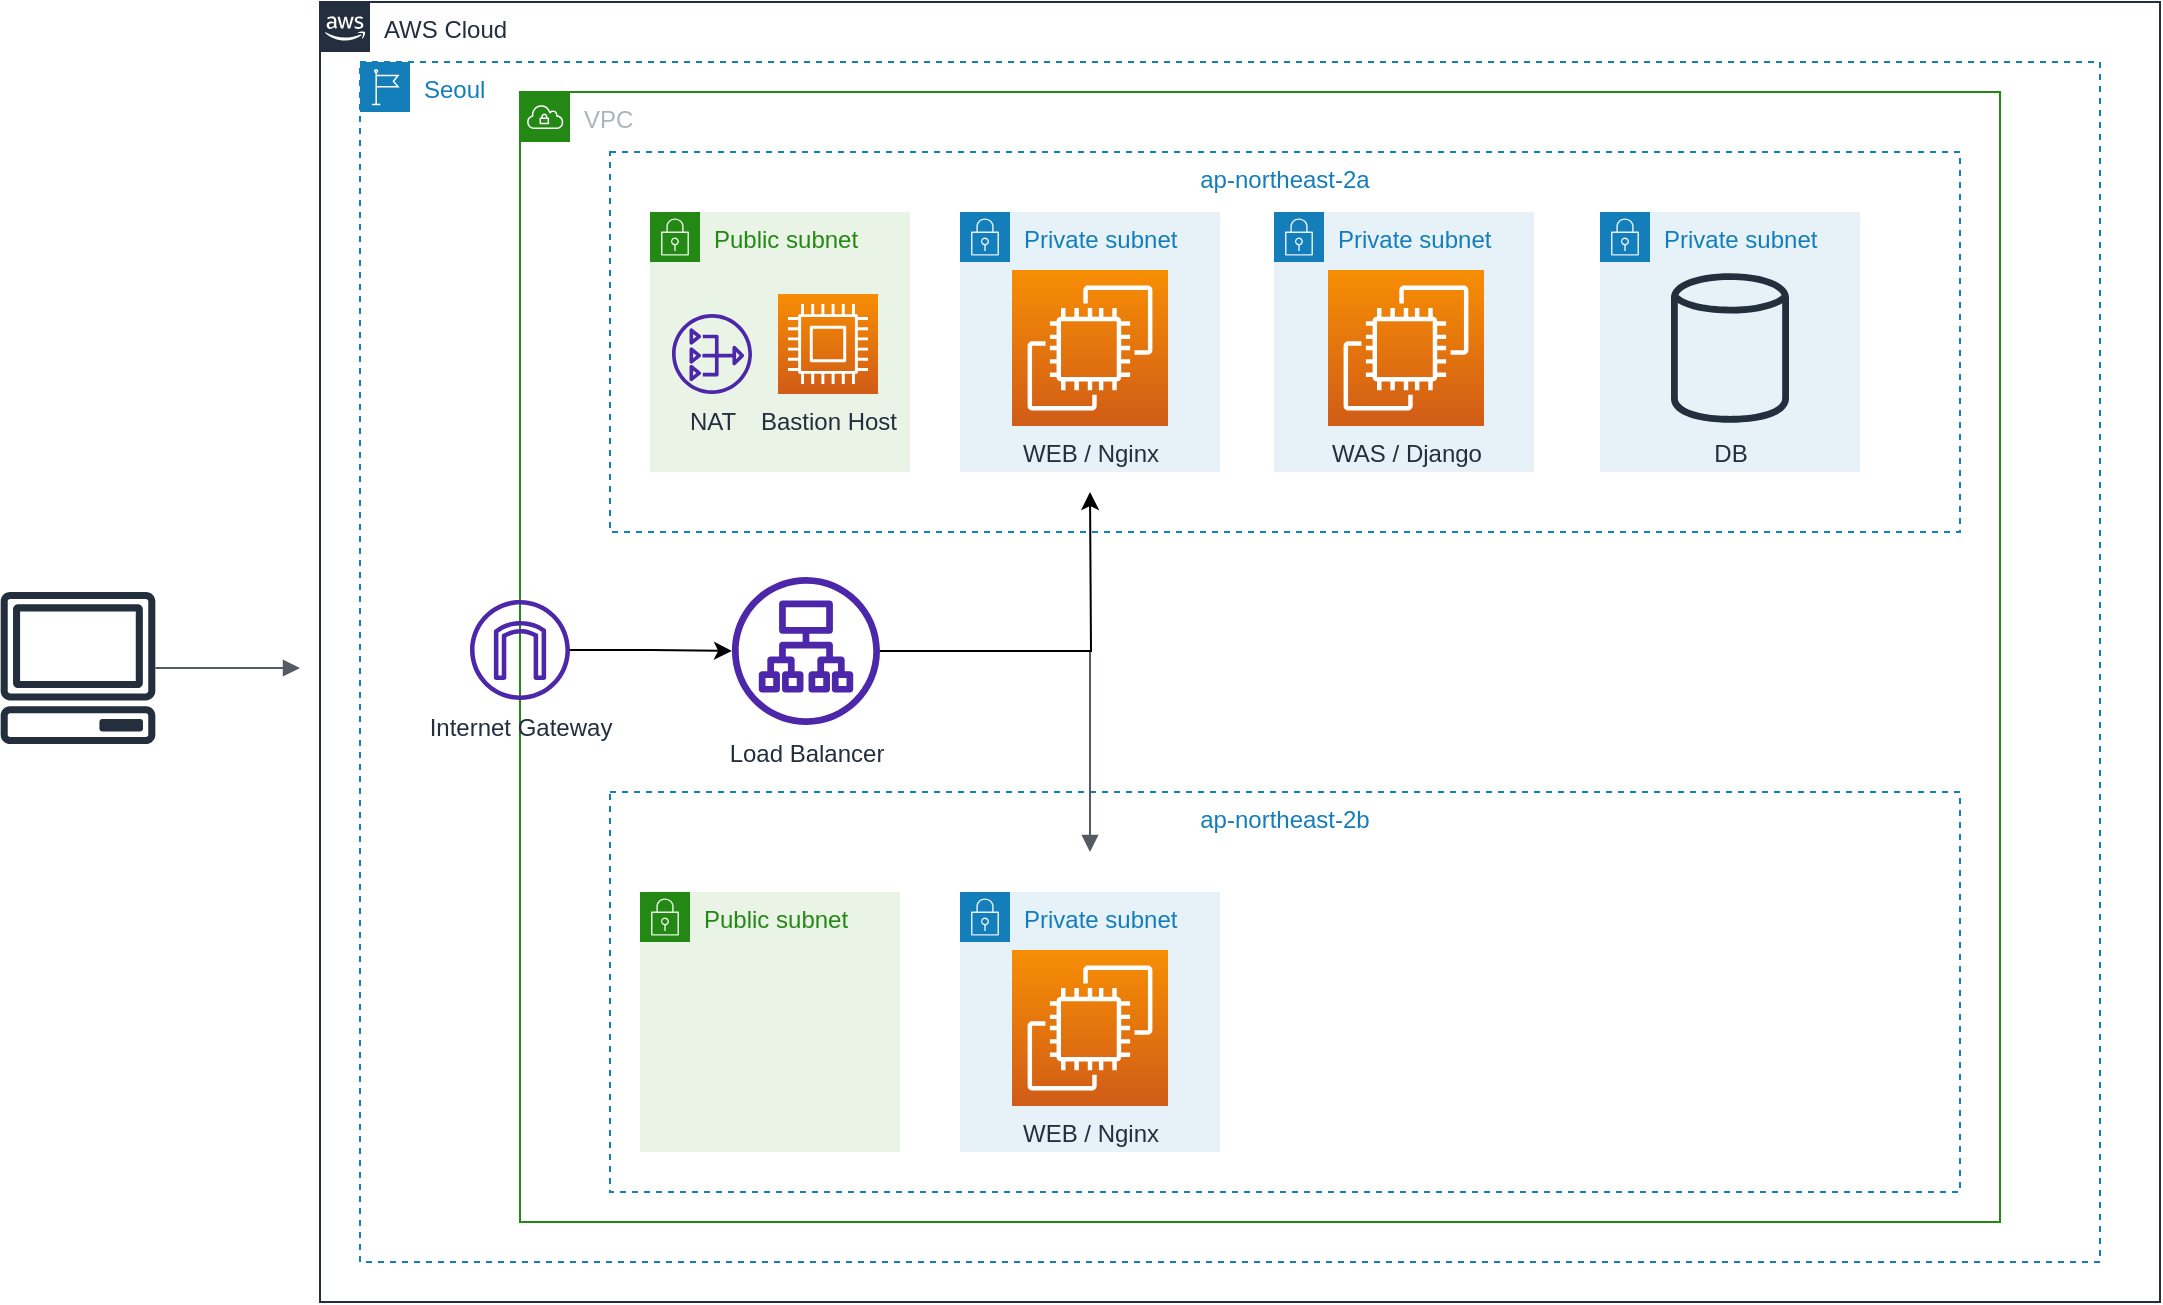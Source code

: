 <mxfile version="16.5.6" type="github">
  <diagram id="l5nZdaa5AgzSr7oDVSsd" name="Page-1">
    <mxGraphModel dx="1328" dy="1144" grid="1" gridSize="10" guides="1" tooltips="1" connect="1" arrows="1" fold="1" page="1" pageScale="1" pageWidth="827" pageHeight="1169" math="0" shadow="0">
      <root>
        <object label="" id="0">
          <mxCell />
        </object>
        <mxCell id="1" parent="0" />
        <mxCell id="HWime-jrnnRFK8odHhB2-10" value="Private subnet" style="points=[[0,0],[0.25,0],[0.5,0],[0.75,0],[1,0],[1,0.25],[1,0.5],[1,0.75],[1,1],[0.75,1],[0.5,1],[0.25,1],[0,1],[0,0.75],[0,0.5],[0,0.25]];outlineConnect=0;gradientColor=none;html=1;whiteSpace=wrap;fontSize=12;fontStyle=0;container=1;pointerEvents=0;collapsible=0;recursiveResize=0;shape=mxgraph.aws4.group;grIcon=mxgraph.aws4.group_security_group;grStroke=0;strokeColor=#147EBA;fillColor=#E6F2F8;verticalAlign=top;align=left;spacingLeft=30;fontColor=#147EBA;dashed=0;" vertex="1" parent="1">
          <mxGeometry x="637" y="180" width="130" height="130" as="geometry" />
        </mxCell>
        <mxCell id="fZUouoEyJY63900gX8IW-1" value="" style="sketch=0;outlineConnect=0;fontColor=#232F3E;gradientColor=none;fillColor=#232F3D;strokeColor=none;dashed=0;verticalLabelPosition=bottom;verticalAlign=top;align=center;html=1;fontSize=12;fontStyle=0;aspect=fixed;pointerEvents=1;shape=mxgraph.aws4.client;" parent="1" vertex="1">
          <mxGeometry y="370" width="78" height="76" as="geometry" />
        </mxCell>
        <mxCell id="fZUouoEyJY63900gX8IW-2" value="" style="edgeStyle=orthogonalEdgeStyle;html=1;endArrow=block;elbow=vertical;startArrow=none;endFill=1;strokeColor=#545B64;rounded=0;" parent="1" source="fZUouoEyJY63900gX8IW-1" edge="1">
          <mxGeometry width="100" relative="1" as="geometry">
            <mxPoint x="350" y="600" as="sourcePoint" />
            <mxPoint x="150" y="408" as="targetPoint" />
          </mxGeometry>
        </mxCell>
        <mxCell id="fZUouoEyJY63900gX8IW-5" value="AWS Cloud" style="points=[[0,0],[0.25,0],[0.5,0],[0.75,0],[1,0],[1,0.25],[1,0.5],[1,0.75],[1,1],[0.75,1],[0.5,1],[0.25,1],[0,1],[0,0.75],[0,0.5],[0,0.25]];outlineConnect=0;gradientColor=none;html=1;whiteSpace=wrap;fontSize=12;fontStyle=0;container=1;pointerEvents=0;collapsible=0;recursiveResize=0;shape=mxgraph.aws4.group;grIcon=mxgraph.aws4.group_aws_cloud_alt;strokeColor=#232F3E;fillColor=none;verticalAlign=top;align=left;spacingLeft=30;fontColor=#232F3E;dashed=0;" parent="1" vertex="1">
          <mxGeometry x="160" y="75" width="920" height="650" as="geometry" />
        </mxCell>
        <mxCell id="fZUouoEyJY63900gX8IW-6" value="Seoul" style="points=[[0,0],[0.25,0],[0.5,0],[0.75,0],[1,0],[1,0.25],[1,0.5],[1,0.75],[1,1],[0.75,1],[0.5,1],[0.25,1],[0,1],[0,0.75],[0,0.5],[0,0.25]];outlineConnect=0;gradientColor=none;html=1;whiteSpace=wrap;fontSize=12;fontStyle=0;container=1;pointerEvents=0;collapsible=0;recursiveResize=0;shape=mxgraph.aws4.group;grIcon=mxgraph.aws4.group_region;strokeColor=#147EBA;fillColor=none;verticalAlign=top;align=left;spacingLeft=30;fontColor=#147EBA;dashed=1;" parent="fZUouoEyJY63900gX8IW-5" vertex="1">
          <mxGeometry x="20" y="30" width="870" height="600" as="geometry" />
        </mxCell>
        <mxCell id="fZUouoEyJY63900gX8IW-3" value="VPC" style="points=[[0,0],[0.25,0],[0.5,0],[0.75,0],[1,0],[1,0.25],[1,0.5],[1,0.75],[1,1],[0.75,1],[0.5,1],[0.25,1],[0,1],[0,0.75],[0,0.5],[0,0.25]];outlineConnect=0;gradientColor=none;html=1;whiteSpace=wrap;fontSize=12;fontStyle=0;container=1;pointerEvents=0;collapsible=0;recursiveResize=0;shape=mxgraph.aws4.group;grIcon=mxgraph.aws4.group_vpc;strokeColor=#248814;fillColor=none;verticalAlign=top;align=left;spacingLeft=30;fontColor=#AAB7B8;dashed=0;" parent="fZUouoEyJY63900gX8IW-6" vertex="1">
          <mxGeometry x="80" y="15" width="740" height="565" as="geometry" />
        </mxCell>
        <mxCell id="fZUouoEyJY63900gX8IW-7" value="ap-northeast-2a" style="fillColor=none;strokeColor=#147EBA;dashed=1;verticalAlign=top;fontStyle=0;fontColor=#147EBA;" parent="fZUouoEyJY63900gX8IW-3" vertex="1">
          <mxGeometry x="45" y="30" width="675" height="190" as="geometry" />
        </mxCell>
        <mxCell id="fZUouoEyJY63900gX8IW-8" value="ap-northeast-2b" style="fillColor=none;strokeColor=#147EBA;dashed=1;verticalAlign=top;fontStyle=0;fontColor=#147EBA;" parent="fZUouoEyJY63900gX8IW-3" vertex="1">
          <mxGeometry x="45" y="350" width="675" height="200" as="geometry" />
        </mxCell>
        <mxCell id="UXpwohPfliHwn80MmEqd-4" value="Load Balancer" style="sketch=0;outlineConnect=0;fontColor=#232F3E;gradientColor=none;fillColor=#4D27AA;strokeColor=none;dashed=0;verticalLabelPosition=bottom;verticalAlign=top;align=center;html=1;fontSize=12;fontStyle=0;aspect=fixed;pointerEvents=1;shape=mxgraph.aws4.application_load_balancer;" parent="fZUouoEyJY63900gX8IW-3" vertex="1">
          <mxGeometry x="106" y="242.5" width="74" height="74" as="geometry" />
        </mxCell>
        <mxCell id="HWime-jrnnRFK8odHhB2-20" value="" style="edgeStyle=orthogonalEdgeStyle;rounded=0;orthogonalLoop=1;jettySize=auto;html=1;" edge="1" parent="fZUouoEyJY63900gX8IW-3" source="UXpwohPfliHwn80MmEqd-1" target="UXpwohPfliHwn80MmEqd-4">
          <mxGeometry relative="1" as="geometry" />
        </mxCell>
        <mxCell id="UXpwohPfliHwn80MmEqd-1" value="Internet Gateway" style="sketch=0;outlineConnect=0;fontColor=#232F3E;gradientColor=none;fillColor=#4D27AA;strokeColor=none;dashed=0;verticalLabelPosition=bottom;verticalAlign=top;align=center;html=1;fontSize=12;fontStyle=0;aspect=fixed;pointerEvents=1;shape=mxgraph.aws4.internet_gateway;" parent="fZUouoEyJY63900gX8IW-3" vertex="1">
          <mxGeometry x="-25" y="254" width="50" height="50" as="geometry" />
        </mxCell>
        <mxCell id="HWime-jrnnRFK8odHhB2-6" value="Public subnet" style="points=[[0,0],[0.25,0],[0.5,0],[0.75,0],[1,0],[1,0.25],[1,0.5],[1,0.75],[1,1],[0.75,1],[0.5,1],[0.25,1],[0,1],[0,0.75],[0,0.5],[0,0.25]];outlineConnect=0;gradientColor=none;html=1;whiteSpace=wrap;fontSize=12;fontStyle=0;container=1;pointerEvents=0;collapsible=0;recursiveResize=0;shape=mxgraph.aws4.group;grIcon=mxgraph.aws4.group_security_group;grStroke=0;strokeColor=#248814;fillColor=#E9F3E6;verticalAlign=top;align=left;spacingLeft=30;fontColor=#248814;dashed=0;" vertex="1" parent="fZUouoEyJY63900gX8IW-3">
          <mxGeometry x="65" y="60" width="130" height="130" as="geometry" />
        </mxCell>
        <mxCell id="HWime-jrnnRFK8odHhB2-15" value="Bastion Host" style="sketch=0;points=[[0,0,0],[0.25,0,0],[0.5,0,0],[0.75,0,0],[1,0,0],[0,1,0],[0.25,1,0],[0.5,1,0],[0.75,1,0],[1,1,0],[0,0.25,0],[0,0.5,0],[0,0.75,0],[1,0.25,0],[1,0.5,0],[1,0.75,0]];outlineConnect=0;fontColor=#232F3E;gradientColor=#F78E04;gradientDirection=north;fillColor=#D05C17;strokeColor=#ffffff;dashed=0;verticalLabelPosition=bottom;verticalAlign=top;align=center;html=1;fontSize=12;fontStyle=0;aspect=fixed;shape=mxgraph.aws4.resourceIcon;resIcon=mxgraph.aws4.compute;" vertex="1" parent="HWime-jrnnRFK8odHhB2-6">
          <mxGeometry x="64" y="41" width="50" height="50" as="geometry" />
        </mxCell>
        <mxCell id="HWime-jrnnRFK8odHhB2-8" value="Public subnet" style="points=[[0,0],[0.25,0],[0.5,0],[0.75,0],[1,0],[1,0.25],[1,0.5],[1,0.75],[1,1],[0.75,1],[0.5,1],[0.25,1],[0,1],[0,0.75],[0,0.5],[0,0.25]];outlineConnect=0;gradientColor=none;html=1;whiteSpace=wrap;fontSize=12;fontStyle=0;container=1;pointerEvents=0;collapsible=0;recursiveResize=0;shape=mxgraph.aws4.group;grIcon=mxgraph.aws4.group_security_group;grStroke=0;strokeColor=#248814;fillColor=#E9F3E6;verticalAlign=top;align=left;spacingLeft=30;fontColor=#248814;dashed=0;" vertex="1" parent="fZUouoEyJY63900gX8IW-3">
          <mxGeometry x="60" y="400" width="130" height="130" as="geometry" />
        </mxCell>
        <mxCell id="HWime-jrnnRFK8odHhB2-9" value="Private subnet" style="points=[[0,0],[0.25,0],[0.5,0],[0.75,0],[1,0],[1,0.25],[1,0.5],[1,0.75],[1,1],[0.75,1],[0.5,1],[0.25,1],[0,1],[0,0.75],[0,0.5],[0,0.25]];outlineConnect=0;gradientColor=none;html=1;whiteSpace=wrap;fontSize=12;fontStyle=0;container=1;pointerEvents=0;collapsible=0;recursiveResize=0;shape=mxgraph.aws4.group;grIcon=mxgraph.aws4.group_security_group;grStroke=0;strokeColor=#147EBA;fillColor=#E6F2F8;verticalAlign=top;align=left;spacingLeft=30;fontColor=#147EBA;dashed=0;" vertex="1" parent="fZUouoEyJY63900gX8IW-3">
          <mxGeometry x="220" y="60" width="130" height="130" as="geometry" />
        </mxCell>
        <mxCell id="HWime-jrnnRFK8odHhB2-11" value="Private subnet" style="points=[[0,0],[0.25,0],[0.5,0],[0.75,0],[1,0],[1,0.25],[1,0.5],[1,0.75],[1,1],[0.75,1],[0.5,1],[0.25,1],[0,1],[0,0.75],[0,0.5],[0,0.25]];outlineConnect=0;gradientColor=none;html=1;whiteSpace=wrap;fontSize=12;fontStyle=0;container=1;pointerEvents=0;collapsible=0;recursiveResize=0;shape=mxgraph.aws4.group;grIcon=mxgraph.aws4.group_security_group;grStroke=0;strokeColor=#147EBA;fillColor=#E6F2F8;verticalAlign=top;align=left;spacingLeft=30;fontColor=#147EBA;dashed=0;" vertex="1" parent="fZUouoEyJY63900gX8IW-3">
          <mxGeometry x="220" y="400" width="130" height="130" as="geometry" />
        </mxCell>
        <mxCell id="HWime-jrnnRFK8odHhB2-13" value="Private subnet" style="points=[[0,0],[0.25,0],[0.5,0],[0.75,0],[1,0],[1,0.25],[1,0.5],[1,0.75],[1,1],[0.75,1],[0.5,1],[0.25,1],[0,1],[0,0.75],[0,0.5],[0,0.25]];outlineConnect=0;gradientColor=none;html=1;whiteSpace=wrap;fontSize=12;fontStyle=0;container=1;pointerEvents=0;collapsible=0;recursiveResize=0;shape=mxgraph.aws4.group;grIcon=mxgraph.aws4.group_security_group;grStroke=0;strokeColor=#147EBA;fillColor=#E6F2F8;verticalAlign=top;align=left;spacingLeft=30;fontColor=#147EBA;dashed=0;" vertex="1" parent="fZUouoEyJY63900gX8IW-3">
          <mxGeometry x="540" y="60" width="130" height="130" as="geometry" />
        </mxCell>
        <mxCell id="HWime-jrnnRFK8odHhB2-14" value="NAT" style="sketch=0;outlineConnect=0;fontColor=#232F3E;gradientColor=none;fillColor=#4D27AA;strokeColor=none;dashed=0;verticalLabelPosition=bottom;verticalAlign=top;align=center;html=1;fontSize=12;fontStyle=0;aspect=fixed;pointerEvents=1;shape=mxgraph.aws4.nat_gateway;" vertex="1" parent="fZUouoEyJY63900gX8IW-3">
          <mxGeometry x="76" y="111" width="40" height="40" as="geometry" />
        </mxCell>
        <mxCell id="HWime-jrnnRFK8odHhB2-16" value="WEB / Nginx" style="sketch=0;points=[[0,0,0],[0.25,0,0],[0.5,0,0],[0.75,0,0],[1,0,0],[0,1,0],[0.25,1,0],[0.5,1,0],[0.75,1,0],[1,1,0],[0,0.25,0],[0,0.5,0],[0,0.75,0],[1,0.25,0],[1,0.5,0],[1,0.75,0]];outlineConnect=0;fontColor=#232F3E;gradientColor=#F78E04;gradientDirection=north;fillColor=#D05C17;strokeColor=#ffffff;dashed=0;verticalLabelPosition=bottom;verticalAlign=top;align=center;html=1;fontSize=12;fontStyle=0;aspect=fixed;shape=mxgraph.aws4.resourceIcon;resIcon=mxgraph.aws4.ec2;" vertex="1" parent="fZUouoEyJY63900gX8IW-3">
          <mxGeometry x="246" y="89" width="78" height="78" as="geometry" />
        </mxCell>
        <mxCell id="HWime-jrnnRFK8odHhB2-18" value="WAS / Django" style="sketch=0;points=[[0,0,0],[0.25,0,0],[0.5,0,0],[0.75,0,0],[1,0,0],[0,1,0],[0.25,1,0],[0.5,1,0],[0.75,1,0],[1,1,0],[0,0.25,0],[0,0.5,0],[0,0.75,0],[1,0.25,0],[1,0.5,0],[1,0.75,0]];outlineConnect=0;fontColor=#232F3E;gradientColor=#F78E04;gradientDirection=north;fillColor=#D05C17;strokeColor=#ffffff;dashed=0;verticalLabelPosition=bottom;verticalAlign=top;align=center;html=1;fontSize=12;fontStyle=0;aspect=fixed;shape=mxgraph.aws4.resourceIcon;resIcon=mxgraph.aws4.ec2;" vertex="1" parent="fZUouoEyJY63900gX8IW-3">
          <mxGeometry x="404" y="89" width="78" height="78" as="geometry" />
        </mxCell>
        <mxCell id="HWime-jrnnRFK8odHhB2-19" value="DB" style="sketch=0;outlineConnect=0;fontColor=#232F3E;gradientColor=none;fillColor=#232F3D;strokeColor=none;dashed=0;verticalLabelPosition=bottom;verticalAlign=top;align=center;html=1;fontSize=12;fontStyle=0;aspect=fixed;pointerEvents=1;shape=mxgraph.aws4.generic_database;" vertex="1" parent="fZUouoEyJY63900gX8IW-3">
          <mxGeometry x="575.5" y="89" width="59" height="78" as="geometry" />
        </mxCell>
        <mxCell id="HWime-jrnnRFK8odHhB2-22" style="edgeStyle=orthogonalEdgeStyle;rounded=0;orthogonalLoop=1;jettySize=auto;html=1;" edge="1" parent="fZUouoEyJY63900gX8IW-3" source="UXpwohPfliHwn80MmEqd-4">
          <mxGeometry relative="1" as="geometry">
            <mxPoint x="285" y="200" as="targetPoint" />
          </mxGeometry>
        </mxCell>
        <mxCell id="HWime-jrnnRFK8odHhB2-25" value="" style="edgeStyle=orthogonalEdgeStyle;html=1;endArrow=block;elbow=vertical;startArrow=none;endFill=1;strokeColor=#545B64;rounded=0;" edge="1" parent="fZUouoEyJY63900gX8IW-3">
          <mxGeometry width="100" relative="1" as="geometry">
            <mxPoint x="285" y="280" as="sourcePoint" />
            <mxPoint x="285" y="380" as="targetPoint" />
          </mxGeometry>
        </mxCell>
        <mxCell id="HWime-jrnnRFK8odHhB2-17" value="WEB / Nginx" style="sketch=0;points=[[0,0,0],[0.25,0,0],[0.5,0,0],[0.75,0,0],[1,0,0],[0,1,0],[0.25,1,0],[0.5,1,0],[0.75,1,0],[1,1,0],[0,0.25,0],[0,0.5,0],[0,0.75,0],[1,0.25,0],[1,0.5,0],[1,0.75,0]];outlineConnect=0;fontColor=#232F3E;gradientColor=#F78E04;gradientDirection=north;fillColor=#D05C17;strokeColor=#ffffff;dashed=0;verticalLabelPosition=bottom;verticalAlign=top;align=center;html=1;fontSize=12;fontStyle=0;aspect=fixed;shape=mxgraph.aws4.resourceIcon;resIcon=mxgraph.aws4.ec2;" vertex="1" parent="1">
          <mxGeometry x="506" y="549" width="78" height="78" as="geometry" />
        </mxCell>
      </root>
    </mxGraphModel>
  </diagram>
</mxfile>
